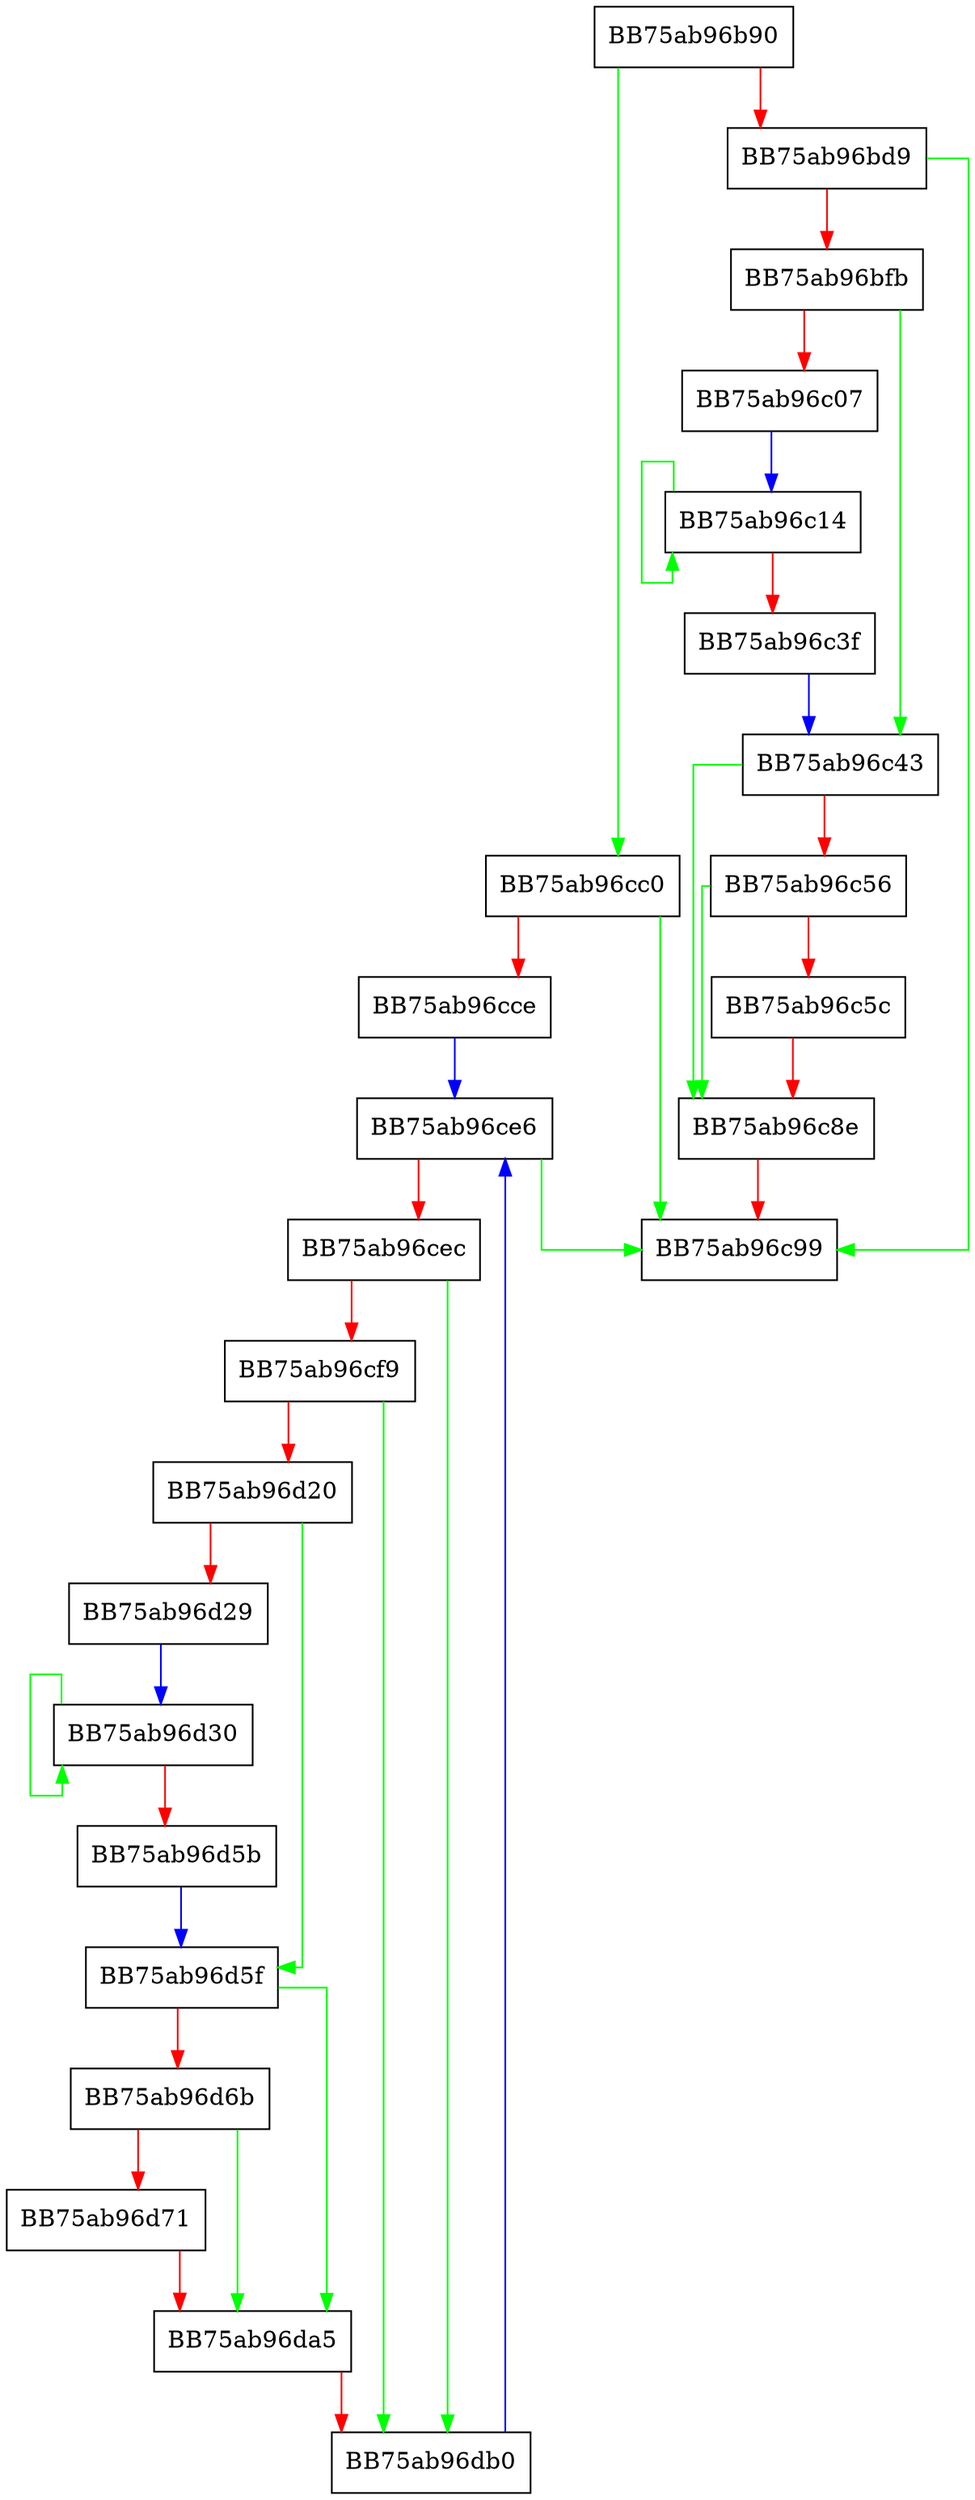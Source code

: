 digraph ReportLowfisToBm {
  node [shape="box"];
  graph [splines=ortho];
  BB75ab96b90 -> BB75ab96cc0 [color="green"];
  BB75ab96b90 -> BB75ab96bd9 [color="red"];
  BB75ab96bd9 -> BB75ab96c99 [color="green"];
  BB75ab96bd9 -> BB75ab96bfb [color="red"];
  BB75ab96bfb -> BB75ab96c43 [color="green"];
  BB75ab96bfb -> BB75ab96c07 [color="red"];
  BB75ab96c07 -> BB75ab96c14 [color="blue"];
  BB75ab96c14 -> BB75ab96c14 [color="green"];
  BB75ab96c14 -> BB75ab96c3f [color="red"];
  BB75ab96c3f -> BB75ab96c43 [color="blue"];
  BB75ab96c43 -> BB75ab96c8e [color="green"];
  BB75ab96c43 -> BB75ab96c56 [color="red"];
  BB75ab96c56 -> BB75ab96c8e [color="green"];
  BB75ab96c56 -> BB75ab96c5c [color="red"];
  BB75ab96c5c -> BB75ab96c8e [color="red"];
  BB75ab96c8e -> BB75ab96c99 [color="red"];
  BB75ab96cc0 -> BB75ab96c99 [color="green"];
  BB75ab96cc0 -> BB75ab96cce [color="red"];
  BB75ab96cce -> BB75ab96ce6 [color="blue"];
  BB75ab96ce6 -> BB75ab96c99 [color="green"];
  BB75ab96ce6 -> BB75ab96cec [color="red"];
  BB75ab96cec -> BB75ab96db0 [color="green"];
  BB75ab96cec -> BB75ab96cf9 [color="red"];
  BB75ab96cf9 -> BB75ab96db0 [color="green"];
  BB75ab96cf9 -> BB75ab96d20 [color="red"];
  BB75ab96d20 -> BB75ab96d5f [color="green"];
  BB75ab96d20 -> BB75ab96d29 [color="red"];
  BB75ab96d29 -> BB75ab96d30 [color="blue"];
  BB75ab96d30 -> BB75ab96d30 [color="green"];
  BB75ab96d30 -> BB75ab96d5b [color="red"];
  BB75ab96d5b -> BB75ab96d5f [color="blue"];
  BB75ab96d5f -> BB75ab96da5 [color="green"];
  BB75ab96d5f -> BB75ab96d6b [color="red"];
  BB75ab96d6b -> BB75ab96da5 [color="green"];
  BB75ab96d6b -> BB75ab96d71 [color="red"];
  BB75ab96d71 -> BB75ab96da5 [color="red"];
  BB75ab96da5 -> BB75ab96db0 [color="red"];
  BB75ab96db0 -> BB75ab96ce6 [color="blue"];
}